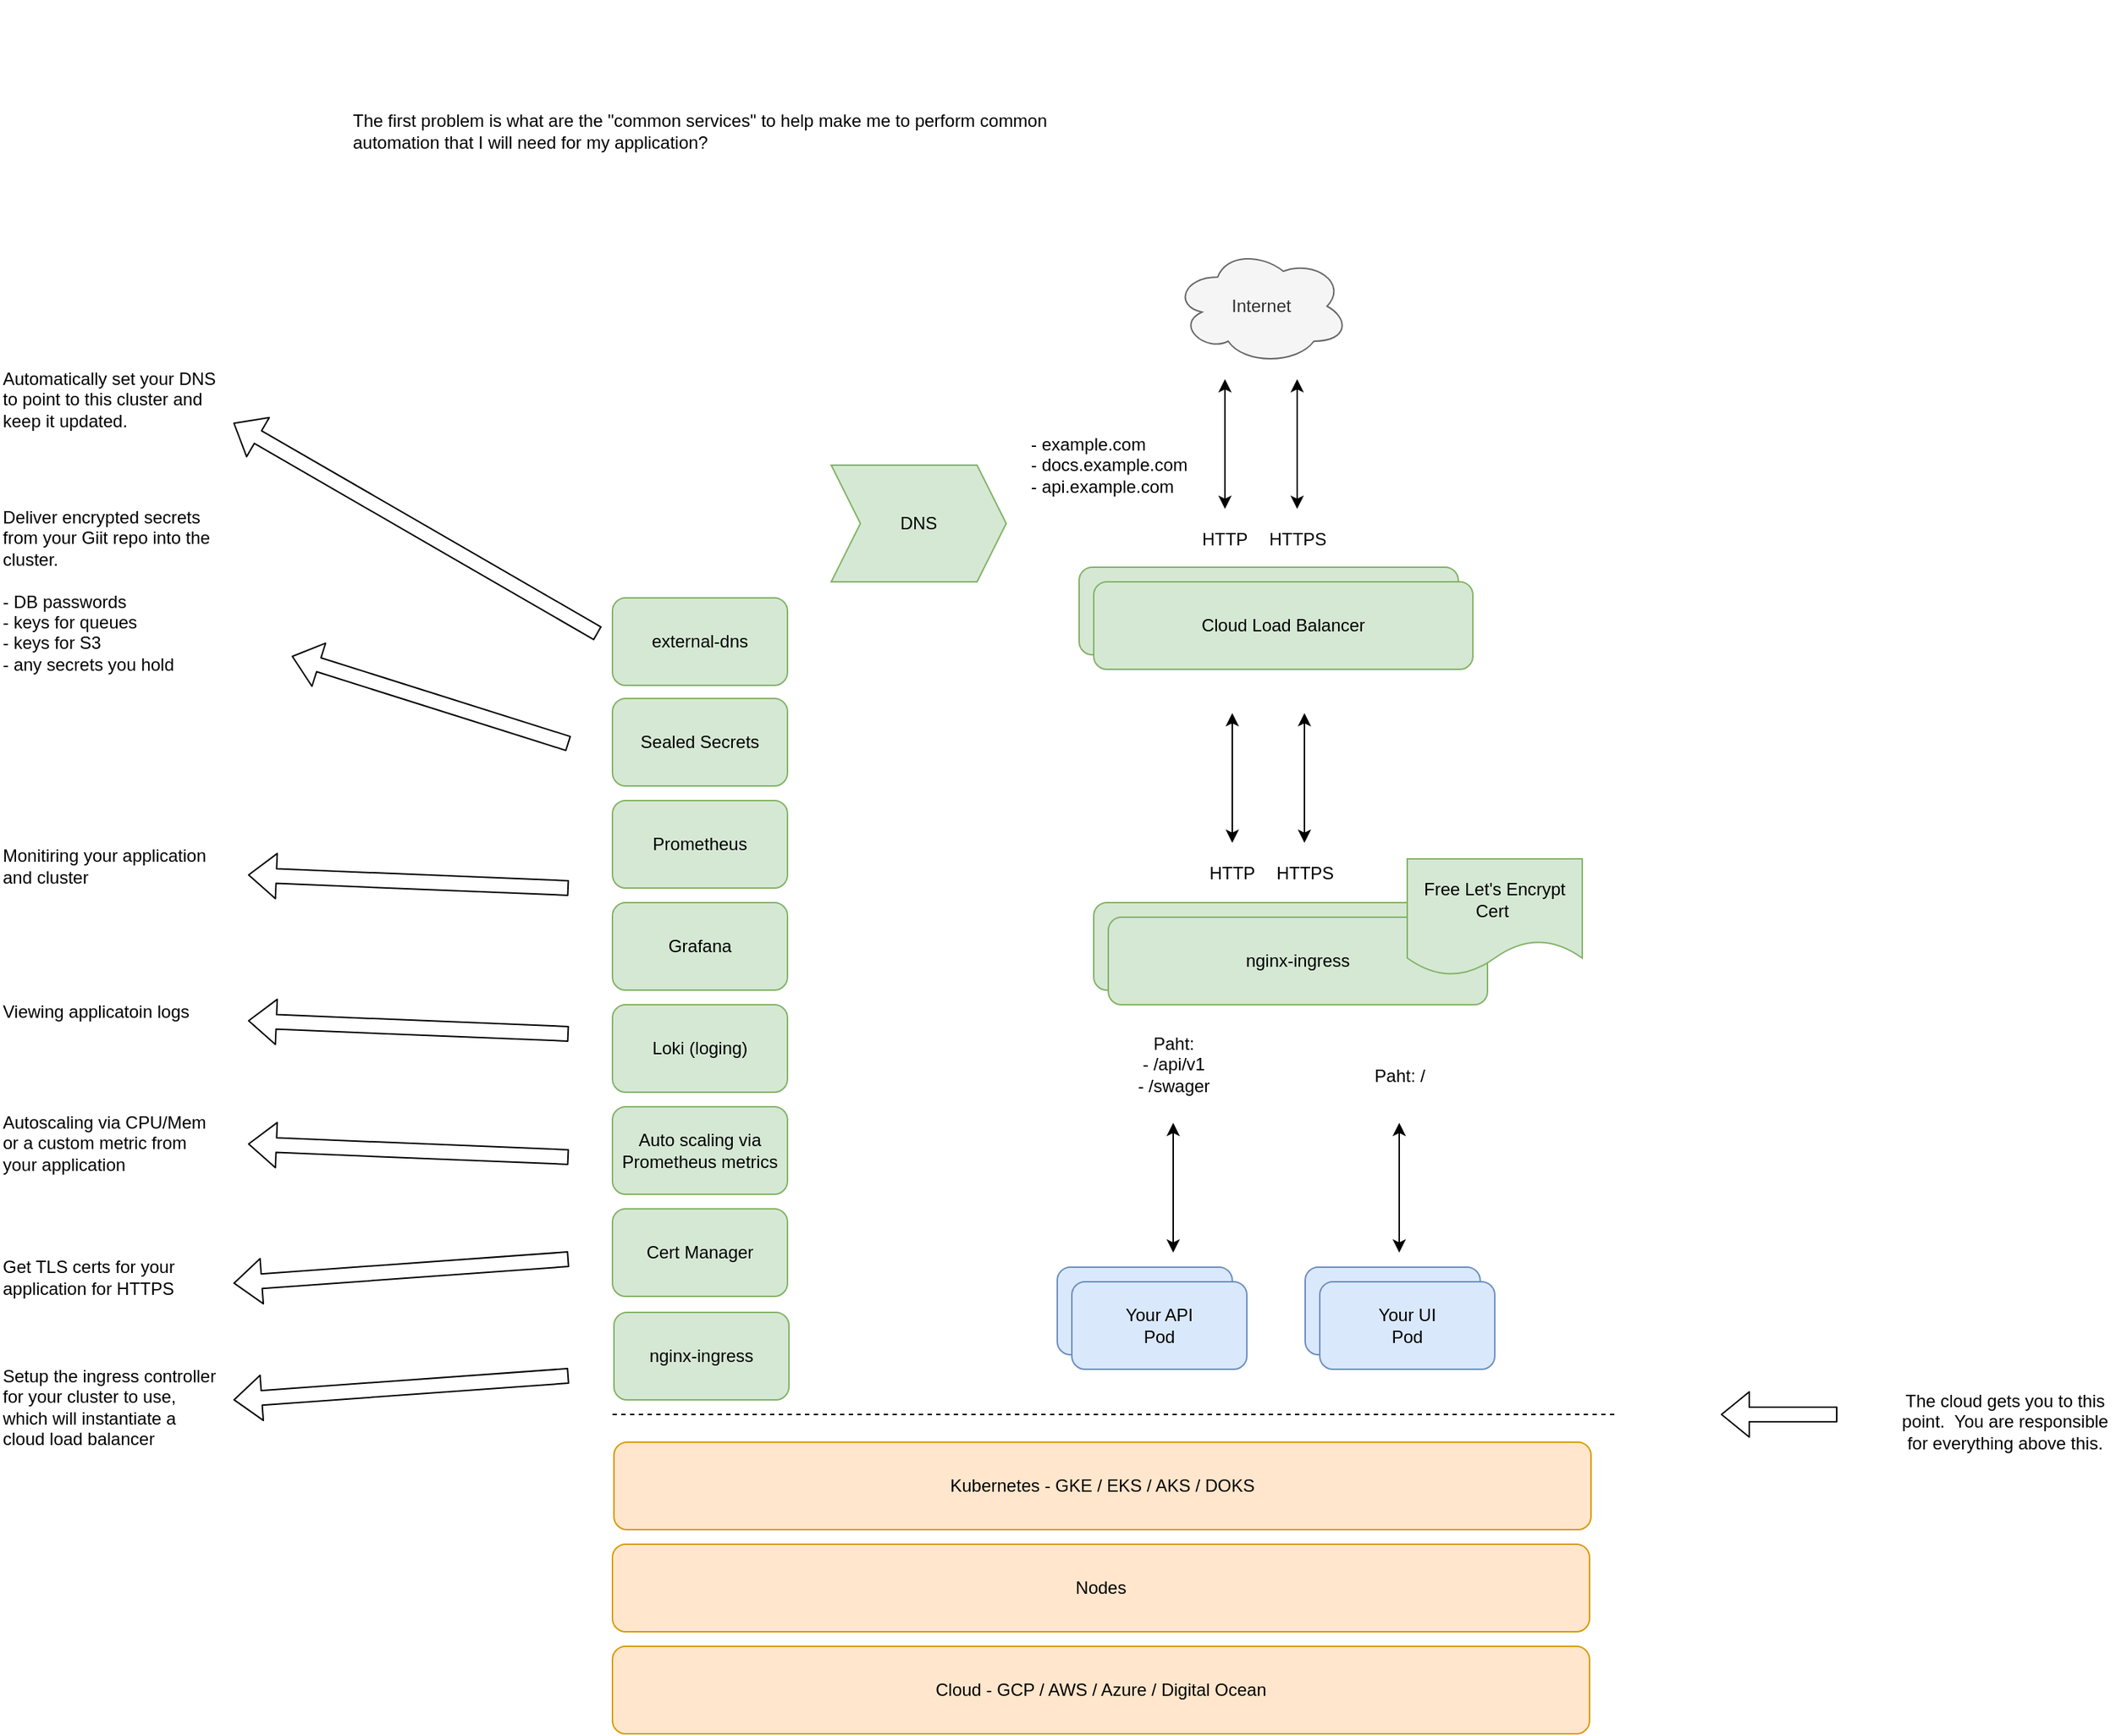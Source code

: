 <mxfile version="12.6.5" type="device"><diagram id="5BI3wzQfyD-Ec8_vvpB3" name="Page-1"><mxGraphModel dx="2258" dy="1902" grid="1" gridSize="10" guides="1" tooltips="1" connect="1" arrows="1" fold="1" page="1" pageScale="1" pageWidth="850" pageHeight="1100" math="0" shadow="0"><root><mxCell id="0"/><mxCell id="1" parent="0"/><mxCell id="whJ4EKzM4j12aT4CXYF6-1" value="Your API" style="rounded=1;whiteSpace=wrap;html=1;fillColor=#dae8fc;strokeColor=#6c8ebf;" parent="1" vertex="1"><mxGeometry x="355" y="669" width="120" height="60" as="geometry"/></mxCell><mxCell id="whJ4EKzM4j12aT4CXYF6-2" value="Your UI" style="rounded=1;whiteSpace=wrap;html=1;fillColor=#dae8fc;strokeColor=#6c8ebf;" parent="1" vertex="1"><mxGeometry x="525" y="669" width="120" height="60" as="geometry"/></mxCell><mxCell id="whJ4EKzM4j12aT4CXYF6-4" value="Internet" style="ellipse;shape=cloud;whiteSpace=wrap;html=1;fillColor=#f5f5f5;strokeColor=#666666;fontColor=#333333;" parent="1" vertex="1"><mxGeometry x="435" y="-30" width="120" height="80" as="geometry"/></mxCell><mxCell id="whJ4EKzM4j12aT4CXYF6-5" value="Cloud Load Balancer" style="rounded=1;whiteSpace=wrap;html=1;fillColor=#d5e8d4;strokeColor=#82b366;" parent="1" vertex="1"><mxGeometry x="370" y="189" width="260" height="60" as="geometry"/></mxCell><mxCell id="whJ4EKzM4j12aT4CXYF6-7" value="HTTP" style="text;html=1;strokeColor=none;fillColor=none;align=center;verticalAlign=middle;whiteSpace=wrap;rounded=0;" parent="1" vertex="1"><mxGeometry x="450" y="160" width="40" height="20" as="geometry"/></mxCell><mxCell id="whJ4EKzM4j12aT4CXYF6-8" value="HTTPS" style="text;html=1;strokeColor=none;fillColor=none;align=center;verticalAlign=middle;whiteSpace=wrap;rounded=0;" parent="1" vertex="1"><mxGeometry x="500" y="160" width="40" height="20" as="geometry"/></mxCell><mxCell id="whJ4EKzM4j12aT4CXYF6-12" value="DNS" style="shape=step;perimeter=stepPerimeter;whiteSpace=wrap;html=1;fixedSize=1;fillColor=#d5e8d4;strokeColor=#82b366;" parent="1" vertex="1"><mxGeometry x="200" y="119" width="120" height="80" as="geometry"/></mxCell><mxCell id="whJ4EKzM4j12aT4CXYF6-15" value="- example.com&lt;br&gt;- docs.example.com&lt;br&gt;- api.example.com" style="text;html=1;strokeColor=none;fillColor=none;align=left;verticalAlign=middle;whiteSpace=wrap;rounded=0;" parent="1" vertex="1"><mxGeometry x="335" y="109" width="140" height="20" as="geometry"/></mxCell><mxCell id="whJ4EKzM4j12aT4CXYF6-16" value="Cloud Load Balancer" style="rounded=1;whiteSpace=wrap;html=1;fillColor=#d5e8d4;strokeColor=#82b366;" parent="1" vertex="1"><mxGeometry x="380" y="199" width="260" height="60" as="geometry"/></mxCell><mxCell id="whJ4EKzM4j12aT4CXYF6-17" value="nginx-ingress" style="rounded=1;whiteSpace=wrap;html=1;fillColor=#d5e8d4;strokeColor=#82b366;" parent="1" vertex="1"><mxGeometry x="380" y="419" width="260" height="60" as="geometry"/></mxCell><mxCell id="whJ4EKzM4j12aT4CXYF6-20" value="nginx-ingress" style="rounded=1;whiteSpace=wrap;html=1;fillColor=#d5e8d4;strokeColor=#82b366;" parent="1" vertex="1"><mxGeometry x="390" y="429" width="260" height="60" as="geometry"/></mxCell><mxCell id="whJ4EKzM4j12aT4CXYF6-21" value="Your API&lt;br&gt;Pod" style="rounded=1;whiteSpace=wrap;html=1;fillColor=#dae8fc;strokeColor=#6c8ebf;" parent="1" vertex="1"><mxGeometry x="365" y="679" width="120" height="60" as="geometry"/></mxCell><mxCell id="whJ4EKzM4j12aT4CXYF6-23" value="Your UI&lt;br&gt;Pod" style="rounded=1;whiteSpace=wrap;html=1;fillColor=#dae8fc;strokeColor=#6c8ebf;" parent="1" vertex="1"><mxGeometry x="535" y="679" width="120" height="60" as="geometry"/></mxCell><mxCell id="whJ4EKzM4j12aT4CXYF6-24" value="Paht: &lt;br&gt;- /api/v1&lt;br&gt;- /swager" style="text;html=1;strokeColor=none;fillColor=none;align=center;verticalAlign=middle;whiteSpace=wrap;rounded=0;" parent="1" vertex="1"><mxGeometry x="395" y="520" width="80" height="20" as="geometry"/></mxCell><mxCell id="whJ4EKzM4j12aT4CXYF6-25" value="Paht: /" style="text;html=1;strokeColor=none;fillColor=none;align=center;verticalAlign=middle;whiteSpace=wrap;rounded=0;" parent="1" vertex="1"><mxGeometry x="550" y="528" width="80" height="20" as="geometry"/></mxCell><mxCell id="whJ4EKzM4j12aT4CXYF6-28" value="Prometheus" style="rounded=1;whiteSpace=wrap;html=1;fillColor=#d5e8d4;strokeColor=#82b366;" parent="1" vertex="1"><mxGeometry x="50" y="349" width="120" height="60" as="geometry"/></mxCell><mxCell id="whJ4EKzM4j12aT4CXYF6-29" value="Grafana" style="rounded=1;whiteSpace=wrap;html=1;fillColor=#d5e8d4;strokeColor=#82b366;" parent="1" vertex="1"><mxGeometry x="50" y="419" width="120" height="60" as="geometry"/></mxCell><mxCell id="whJ4EKzM4j12aT4CXYF6-30" value="Loki (loging)" style="rounded=1;whiteSpace=wrap;html=1;fillColor=#d5e8d4;strokeColor=#82b366;" parent="1" vertex="1"><mxGeometry x="50" y="489" width="120" height="60" as="geometry"/></mxCell><mxCell id="whJ4EKzM4j12aT4CXYF6-31" value="Auto scaling via Prometheus metrics" style="rounded=1;whiteSpace=wrap;html=1;fillColor=#d5e8d4;strokeColor=#82b366;" parent="1" vertex="1"><mxGeometry x="50" y="559" width="120" height="60" as="geometry"/></mxCell><mxCell id="whJ4EKzM4j12aT4CXYF6-32" value="Sealed Secrets" style="rounded=1;whiteSpace=wrap;html=1;fillColor=#d5e8d4;strokeColor=#82b366;" parent="1" vertex="1"><mxGeometry x="50" y="279" width="120" height="60" as="geometry"/></mxCell><mxCell id="whJ4EKzM4j12aT4CXYF6-33" value="Cert Manager" style="rounded=1;whiteSpace=wrap;html=1;fillColor=#d5e8d4;strokeColor=#82b366;" parent="1" vertex="1"><mxGeometry x="50" y="629" width="120" height="60" as="geometry"/></mxCell><mxCell id="whJ4EKzM4j12aT4CXYF6-34" value="Kubernetes - GKE / EKS / AKS / DOKS" style="rounded=1;whiteSpace=wrap;html=1;fillColor=#ffe6cc;strokeColor=#d79b00;" parent="1" vertex="1"><mxGeometry x="51" y="789" width="670" height="60" as="geometry"/></mxCell><mxCell id="whJ4EKzM4j12aT4CXYF6-35" value="Nodes" style="rounded=1;whiteSpace=wrap;html=1;fillColor=#ffe6cc;strokeColor=#d79b00;" parent="1" vertex="1"><mxGeometry x="50" y="859" width="670" height="60" as="geometry"/></mxCell><mxCell id="whJ4EKzM4j12aT4CXYF6-36" value="Cloud - GCP / AWS / Azure / Digital Ocean" style="rounded=1;whiteSpace=wrap;html=1;fillColor=#ffe6cc;strokeColor=#d79b00;" parent="1" vertex="1"><mxGeometry x="50" y="929" width="670" height="60" as="geometry"/></mxCell><mxCell id="whJ4EKzM4j12aT4CXYF6-37" value="" style="shape=flexArrow;endArrow=classic;html=1;" parent="1" edge="1"><mxGeometry width="50" height="50" relative="1" as="geometry"><mxPoint x="890" y="770" as="sourcePoint"/><mxPoint x="810" y="770" as="targetPoint"/></mxGeometry></mxCell><mxCell id="whJ4EKzM4j12aT4CXYF6-38" value="" style="endArrow=none;dashed=1;html=1;" parent="1" edge="1"><mxGeometry width="50" height="50" relative="1" as="geometry"><mxPoint x="50" y="770" as="sourcePoint"/><mxPoint x="740" y="770" as="targetPoint"/></mxGeometry></mxCell><mxCell id="whJ4EKzM4j12aT4CXYF6-39" value="The cloud gets you to this point.&amp;nbsp; You are responsible for everything above this." style="text;html=1;strokeColor=none;fillColor=none;align=center;verticalAlign=middle;whiteSpace=wrap;rounded=0;" parent="1" vertex="1"><mxGeometry x="930" y="739" width="150" height="71" as="geometry"/></mxCell><mxCell id="whJ4EKzM4j12aT4CXYF6-42" value="" style="shape=flexArrow;endArrow=classic;html=1;" parent="1" edge="1"><mxGeometry width="50" height="50" relative="1" as="geometry"><mxPoint x="20" y="310" as="sourcePoint"/><mxPoint x="-170" y="250" as="targetPoint"/></mxGeometry></mxCell><mxCell id="whJ4EKzM4j12aT4CXYF6-43" value="Deliver encrypted secrets from your Giit repo into the cluster.&amp;nbsp;&lt;br&gt;&lt;br&gt;- DB passwords&lt;br&gt;- keys for queues&lt;br&gt;- keys for S3&lt;br&gt;- any secrets you hold&lt;br&gt;" style="text;html=1;strokeColor=none;fillColor=none;align=left;verticalAlign=middle;whiteSpace=wrap;rounded=0;" parent="1" vertex="1"><mxGeometry x="-370" y="169" width="150" height="71" as="geometry"/></mxCell><mxCell id="whJ4EKzM4j12aT4CXYF6-44" value="" style="shape=flexArrow;endArrow=classic;html=1;" parent="1" edge="1"><mxGeometry width="50" height="50" relative="1" as="geometry"><mxPoint x="20" y="409" as="sourcePoint"/><mxPoint x="-200" y="400" as="targetPoint"/></mxGeometry></mxCell><mxCell id="whJ4EKzM4j12aT4CXYF6-45" value="Monitiring your application and cluster" style="text;html=1;strokeColor=none;fillColor=none;align=left;verticalAlign=middle;whiteSpace=wrap;rounded=0;" parent="1" vertex="1"><mxGeometry x="-370" y="358" width="150" height="71" as="geometry"/></mxCell><mxCell id="whJ4EKzM4j12aT4CXYF6-46" value="Viewing applicatoin logs" style="text;html=1;strokeColor=none;fillColor=none;align=left;verticalAlign=middle;whiteSpace=wrap;rounded=0;" parent="1" vertex="1"><mxGeometry x="-370" y="458" width="150" height="71" as="geometry"/></mxCell><mxCell id="whJ4EKzM4j12aT4CXYF6-47" value="Autoscaling via CPU/Mem or a custom metric from your application" style="text;html=1;strokeColor=none;fillColor=none;align=left;verticalAlign=middle;whiteSpace=wrap;rounded=0;" parent="1" vertex="1"><mxGeometry x="-370" y="548" width="150" height="71" as="geometry"/></mxCell><mxCell id="whJ4EKzM4j12aT4CXYF6-48" value="Get TLS certs for your application for HTTPS" style="text;html=1;strokeColor=none;fillColor=none;align=left;verticalAlign=middle;whiteSpace=wrap;rounded=0;" parent="1" vertex="1"><mxGeometry x="-370" y="640" width="150" height="71" as="geometry"/></mxCell><mxCell id="whJ4EKzM4j12aT4CXYF6-49" value="" style="shape=flexArrow;endArrow=classic;html=1;" parent="1" edge="1"><mxGeometry width="50" height="50" relative="1" as="geometry"><mxPoint x="20" y="509" as="sourcePoint"/><mxPoint x="-200" y="500" as="targetPoint"/></mxGeometry></mxCell><mxCell id="whJ4EKzM4j12aT4CXYF6-50" value="" style="shape=flexArrow;endArrow=classic;html=1;" parent="1" edge="1"><mxGeometry width="50" height="50" relative="1" as="geometry"><mxPoint x="20" y="593.5" as="sourcePoint"/><mxPoint x="-200" y="584.5" as="targetPoint"/></mxGeometry></mxCell><mxCell id="whJ4EKzM4j12aT4CXYF6-51" value="" style="shape=flexArrow;endArrow=classic;html=1;" parent="1" edge="1"><mxGeometry width="50" height="50" relative="1" as="geometry"><mxPoint x="20" y="663.5" as="sourcePoint"/><mxPoint x="-210" y="680" as="targetPoint"/></mxGeometry></mxCell><mxCell id="whJ4EKzM4j12aT4CXYF6-52" value="external-dns" style="rounded=1;whiteSpace=wrap;html=1;fillColor=#d5e8d4;strokeColor=#82b366;" parent="1" vertex="1"><mxGeometry x="50" y="210" width="120" height="60" as="geometry"/></mxCell><mxCell id="whJ4EKzM4j12aT4CXYF6-53" value="" style="shape=flexArrow;endArrow=classic;html=1;" parent="1" edge="1"><mxGeometry width="50" height="50" relative="1" as="geometry"><mxPoint x="40" y="234.5" as="sourcePoint"/><mxPoint x="-210" y="90" as="targetPoint"/></mxGeometry></mxCell><mxCell id="whJ4EKzM4j12aT4CXYF6-54" value="Automatically set your DNS to point to this cluster and keep it updated." style="text;html=1;strokeColor=none;fillColor=none;align=left;verticalAlign=middle;whiteSpace=wrap;rounded=0;" parent="1" vertex="1"><mxGeometry x="-370" y="38" width="150" height="71" as="geometry"/></mxCell><mxCell id="whJ4EKzM4j12aT4CXYF6-55" value="nginx-ingress" style="rounded=1;whiteSpace=wrap;html=1;fillColor=#d5e8d4;strokeColor=#82b366;" parent="1" vertex="1"><mxGeometry x="51" y="700" width="120" height="60" as="geometry"/></mxCell><mxCell id="whJ4EKzM4j12aT4CXYF6-56" value="" style="shape=flexArrow;endArrow=classic;html=1;" parent="1" edge="1"><mxGeometry width="50" height="50" relative="1" as="geometry"><mxPoint x="20" y="743.5" as="sourcePoint"/><mxPoint x="-210" y="760" as="targetPoint"/></mxGeometry></mxCell><mxCell id="whJ4EKzM4j12aT4CXYF6-57" value="Setup the ingress controller for your cluster to use, which will instantiate a cloud load balancer" style="text;html=1;strokeColor=none;fillColor=none;align=left;verticalAlign=middle;whiteSpace=wrap;rounded=0;" parent="1" vertex="1"><mxGeometry x="-370" y="729" width="150" height="71" as="geometry"/></mxCell><mxCell id="whJ4EKzM4j12aT4CXYF6-59" value="The first problem is what are the &quot;common services&quot; to help make me to perform common automation that I will need for my application?" style="text;html=1;strokeColor=none;fillColor=none;align=left;verticalAlign=middle;whiteSpace=wrap;rounded=0;" parent="1" vertex="1"><mxGeometry x="-130" y="-200" width="520" height="180" as="geometry"/></mxCell><mxCell id="RpnT9TBVW0lrmK_6plBZ-113" value="" style="endArrow=classic;startArrow=classic;html=1;strokeColor=#000000;strokeWidth=1;" parent="1" edge="1"><mxGeometry width="50" height="50" relative="1" as="geometry"><mxPoint x="519.5" y="149" as="sourcePoint"/><mxPoint x="519.5" y="60" as="targetPoint"/></mxGeometry></mxCell><mxCell id="RpnT9TBVW0lrmK_6plBZ-116" value="" style="endArrow=classic;startArrow=classic;html=1;strokeColor=#000000;strokeWidth=1;" parent="1" edge="1"><mxGeometry width="50" height="50" relative="1" as="geometry"><mxPoint x="470" y="149" as="sourcePoint"/><mxPoint x="470" y="60" as="targetPoint"/></mxGeometry></mxCell><mxCell id="RpnT9TBVW0lrmK_6plBZ-117" value="HTTP" style="text;html=1;strokeColor=none;fillColor=none;align=center;verticalAlign=middle;whiteSpace=wrap;rounded=0;" parent="1" vertex="1"><mxGeometry x="455" y="389" width="40" height="20" as="geometry"/></mxCell><mxCell id="RpnT9TBVW0lrmK_6plBZ-118" value="HTTPS" style="text;html=1;strokeColor=none;fillColor=none;align=center;verticalAlign=middle;whiteSpace=wrap;rounded=0;" parent="1" vertex="1"><mxGeometry x="505" y="389" width="40" height="20" as="geometry"/></mxCell><mxCell id="RpnT9TBVW0lrmK_6plBZ-119" value="" style="endArrow=classic;startArrow=classic;html=1;strokeColor=#000000;strokeWidth=1;" parent="1" edge="1"><mxGeometry width="50" height="50" relative="1" as="geometry"><mxPoint x="524.5" y="378" as="sourcePoint"/><mxPoint x="524.5" y="289" as="targetPoint"/></mxGeometry></mxCell><mxCell id="RpnT9TBVW0lrmK_6plBZ-120" value="" style="endArrow=classic;startArrow=classic;html=1;strokeColor=#000000;strokeWidth=1;" parent="1" edge="1"><mxGeometry width="50" height="50" relative="1" as="geometry"><mxPoint x="475" y="378" as="sourcePoint"/><mxPoint x="475" y="289" as="targetPoint"/></mxGeometry></mxCell><mxCell id="whJ4EKzM4j12aT4CXYF6-11" value="Free Let's Encrypt Cert&amp;nbsp;" style="shape=document;whiteSpace=wrap;html=1;boundedLbl=1;fillColor=#d5e8d4;strokeColor=#82b366;" parent="1" vertex="1"><mxGeometry x="595" y="389" width="120" height="80" as="geometry"/></mxCell><mxCell id="RpnT9TBVW0lrmK_6plBZ-121" value="" style="endArrow=classic;startArrow=classic;html=1;strokeColor=#000000;strokeWidth=1;" parent="1" edge="1"><mxGeometry width="50" height="50" relative="1" as="geometry"><mxPoint x="434.5" y="659" as="sourcePoint"/><mxPoint x="434.5" y="570" as="targetPoint"/></mxGeometry></mxCell><mxCell id="RpnT9TBVW0lrmK_6plBZ-122" value="" style="endArrow=classic;startArrow=classic;html=1;strokeColor=#000000;strokeWidth=1;" parent="1" edge="1"><mxGeometry width="50" height="50" relative="1" as="geometry"><mxPoint x="589.5" y="659" as="sourcePoint"/><mxPoint x="589.5" y="570" as="targetPoint"/></mxGeometry></mxCell></root></mxGraphModel></diagram></mxfile>